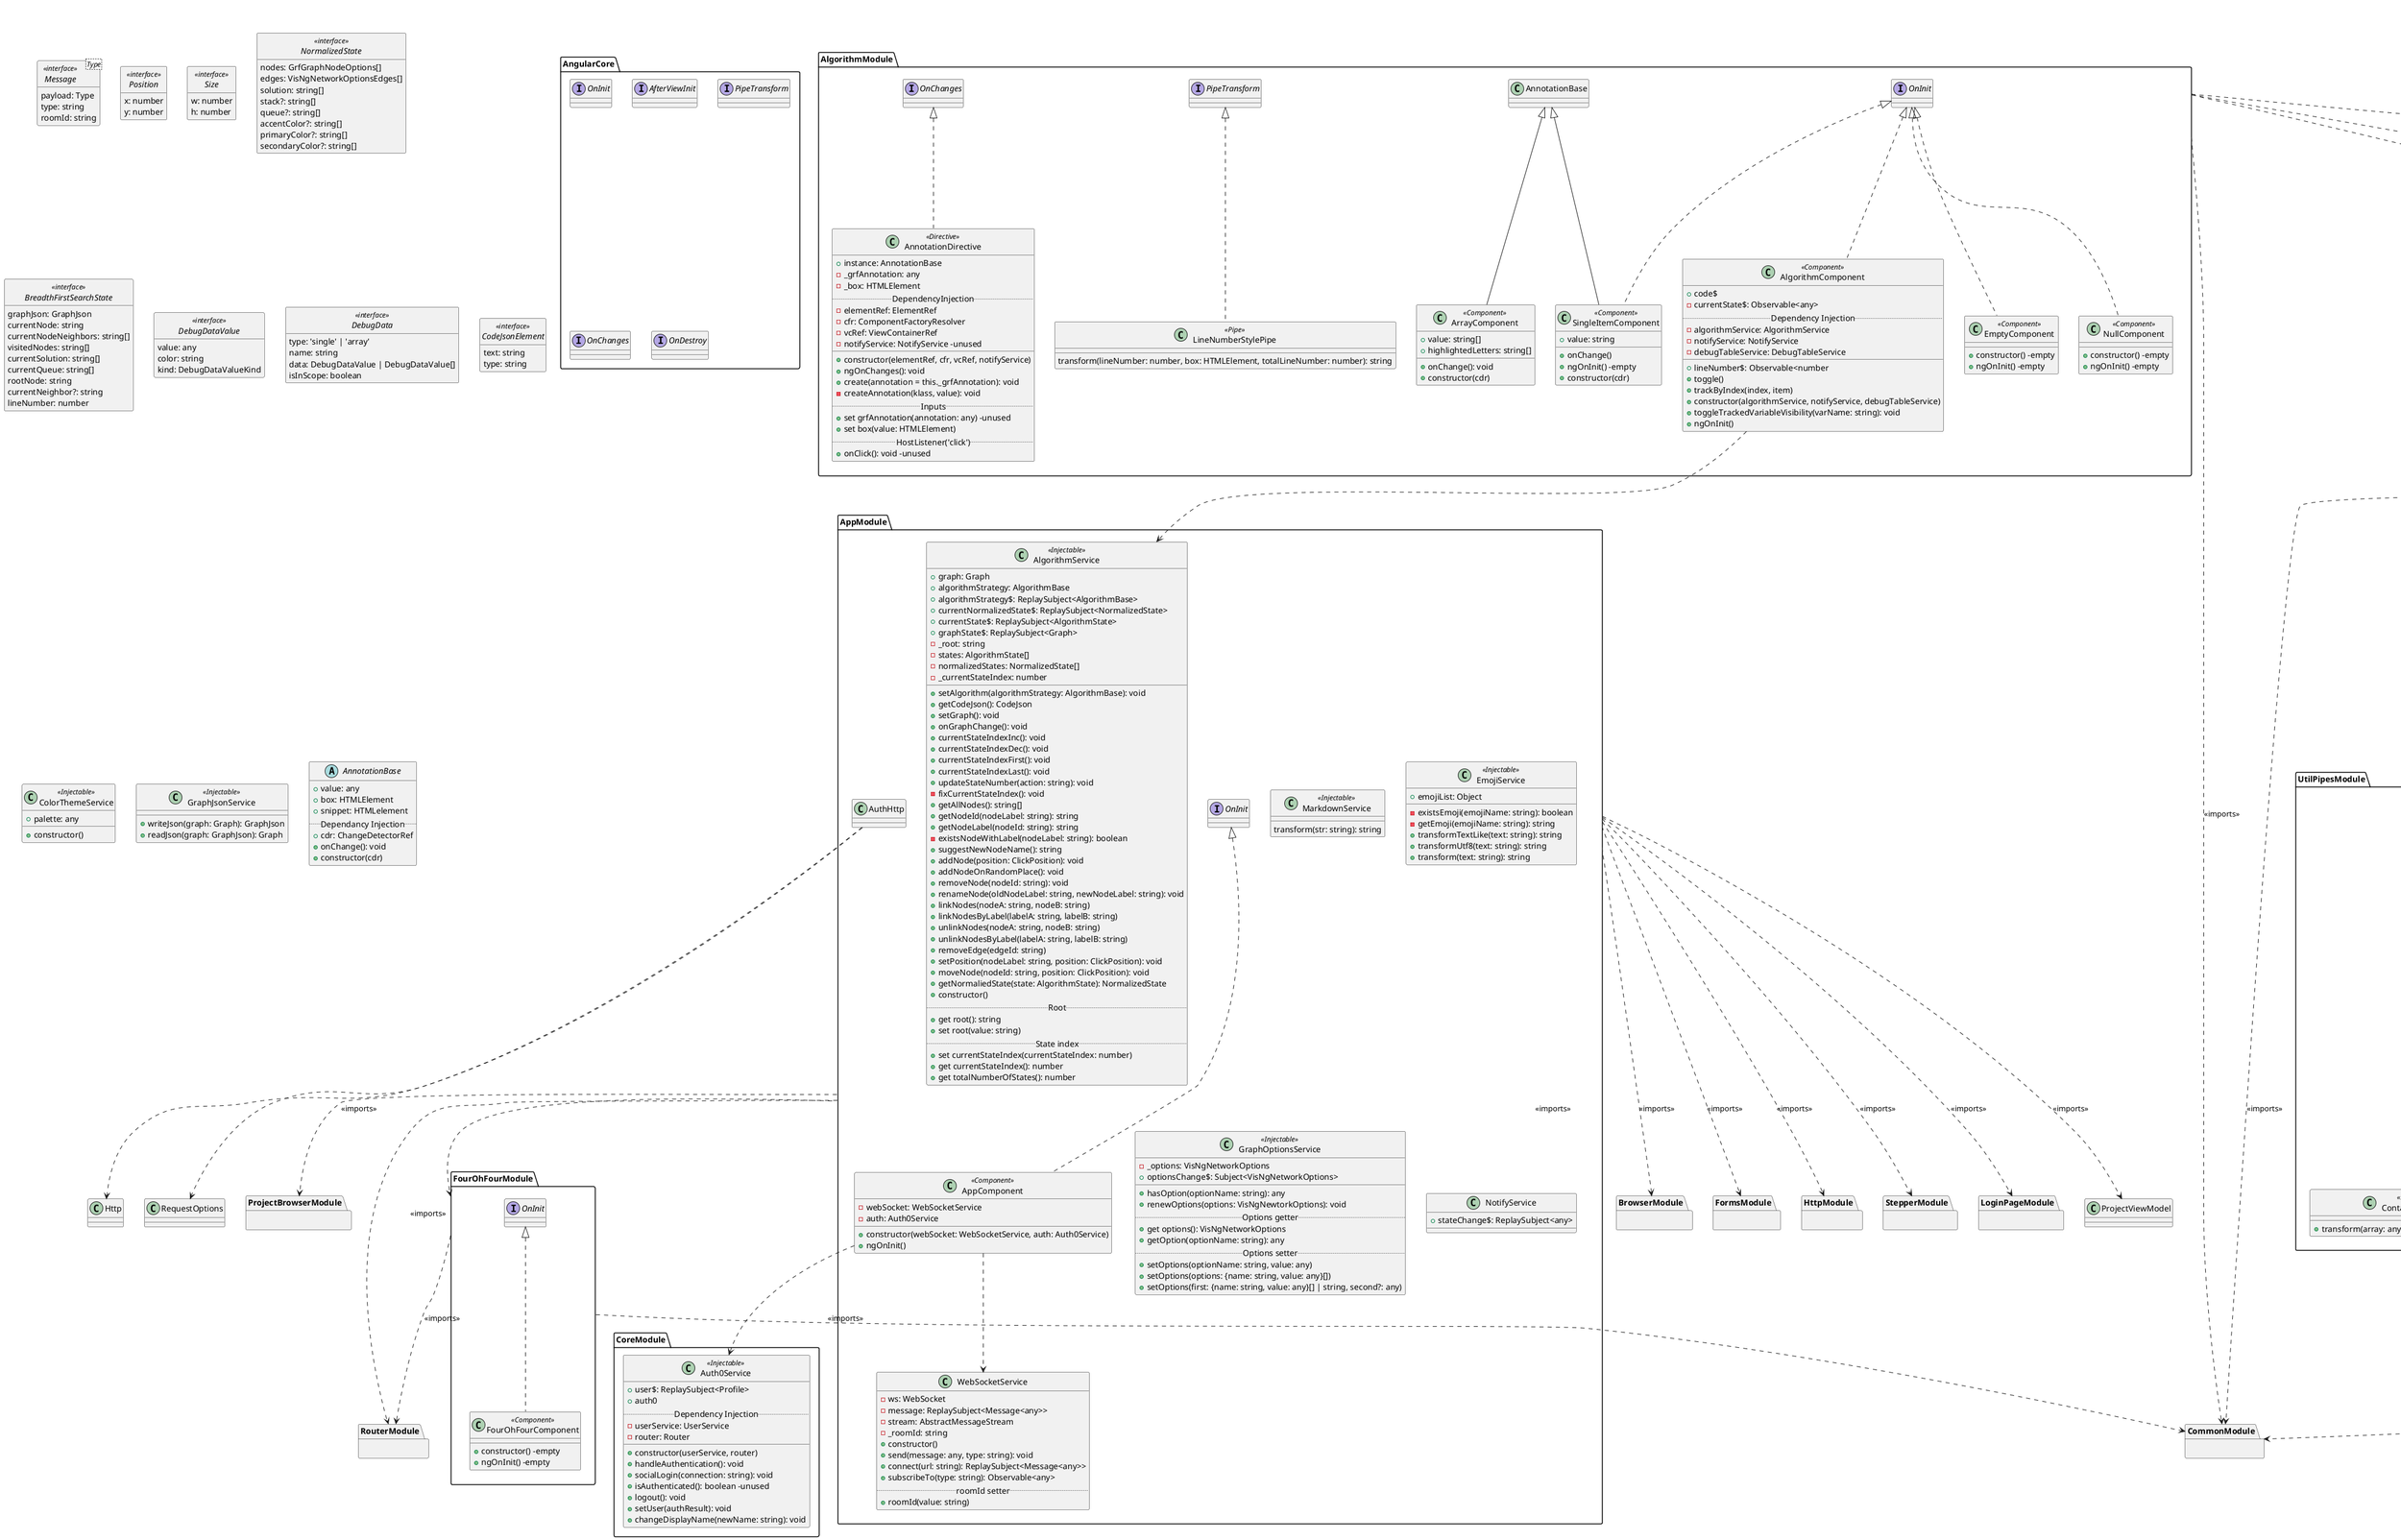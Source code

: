 @startuml

'providers and declarations belong to the module
'imports are dependencies
'module classes aren't shown
'components have <<component>> stereotype
'services have <<injectable>> stereotype
'our own interfaces have <<interface>> stereotype without I icon

together {
    interface Message<Type> <<interface>> {
        payload: Type
        type: string
        roomId: string
    }

    interface Position <<interface>> {
        x: number
        y: number
    }

    interface Size <<interface>> {
        w: number
        h: number
    }

    interface NormalizedState <<interface>> {
        nodes: GrfGraphNodeOptions[]
        edges: VisNgNetworkOptionsEdges[]
        solution: string[]
        stack?: string[]
        queue?: string[]
        accentColor?: string[]
        primaryColor?: string[]
        secondaryColor?: string[]
    }

    interface BreadthFirstSearchState <<interface>> {
        graphJson: GraphJson
        currentNode: string
        currentNodeNeighbors: string[]
        visitedNodes: string[]
        currentSolution: string[]
        currentQueue: string[]
        rootNode: string
        currentNeighbor?: string
        lineNumber: number
    }

    interface DebugDataValue <<interface>> {
        value: any
        color: string
        kind: DebugDataValueKind
    }

    interface DebugData <<interface>> {
        type: 'single' | 'array'
        name: string
        data: DebugDataValue | DebugDataValue[]
        isInScope: boolean
    }

    interface CodeJsonElement <<interface>> {
        text: string
        type: string
    }
}

class ColorThemeService <<Injectable>> {
    +palette: any
    +constructor()
}

class GraphJsonService <<Injectable>> {
    +writeJson(graph: Graph): GraphJson
    +readJson(graph: GraphJson): Graph
}

package AngularCore <<Folder>> {
    interface OnInit
    interface AfterViewInit
    interface PipeTransform
    interface OnChanges
    interface OnDestroy
}

package BrowserModule{}
package FormsModule{}
package HttpModule{}
package StepperModule{}
package ProjectViewModule{}
package ProjectBrowserModule{}
package RouterModule{}
package CommonModule{}
package GraphModule{}
package JdenticonModule{}
package MatrixModule{}
package ChatModule{}
package TabsModule{}
package ToastModule{}
package UserInterfaceModule{}

package FourOhFourModule {
    class FourOhFourComponent <<Component>> implements OnInit {
        +constructor() -empty
        +ngOnInit() -empty
    }
}

package UtilPipesModule {
    class ContainsPipe <<Pipe>> implements PipeTransform{
        +transform(array: any[], element: any): any
    }

    class OrderedArrayPipe <<Pipe>> implements PipeTransform{
        +transform(length: number): number[]
    }

    class PercentagePipe <<Pipe>> implements PipeTransform{
        +transform(value: number, totalValue: number): string
    }

    class ObjectPipe <<Pipe>> implements PipeTransform{
        +transform(object: {}): {key: string, value: any}[]
    }

    class OnlyKeysPipe <<Pipe>> implements PipeTransform{
        +transform(keyValuePairs: {key: string, value: any}[], forbiddenKeys: string[]): {key: string, value: any}[]
    }
}

package AppModule <<Folder>> {
    class AppComponent <<Component>> implements OnInit {
        'TODO represent DI somehow
        -webSocket: WebSocketService
        -auth: Auth0Service
        +constructor(webSocket: WebSocketService, auth: Auth0Service)
        +ngOnInit()
    }

    class AlgorithmService <<Injectable>> {
        +graph: Graph
        +algorithmStrategy: AlgorithmBase
        +algorithmStrategy$: ReplaySubject<AlgorithmBase>
        +currentNormalizedState$: ReplaySubject<NormalizedState>
        +currentState$: ReplaySubject<AlgorithmState>
        +graphState$: ReplaySubject<Graph>
        -_root: string
        -states: AlgorithmState[]
        -normalizedStates: NormalizedState[]
        -_currentStateIndex: number
        __
        +setAlgorithm(algorithmStrategy: AlgorithmBase): void
        +getCodeJson(): CodeJson
        +setGraph(): void
        +onGraphChange(): void
        +currentStateIndexInc(): void
        +currentStateIndexDec(): void
        +currentStateIndexFirst(): void
        +currentStateIndexLast(): void
        +updateStateNumber(action: string): void
        -fixCurrentStateIndex(): void
        +getAllNodes(): string[]
        +getNodeId(nodeLabel: string): string
        +getNodeLabel(nodeId: string): string
        -existsNodeWithLabel(nodeLabel: string): boolean
        +suggestNewNodeName(): string
        +addNode(position: ClickPosition): void
        +addNodeOnRandomPlace(): void
        +removeNode(nodeId: string): void
        +renameNode(oldNodeLabel: string, newNodeLabel: string): void
        +linkNodes(nodeA: string, nodeB: string)
        +linkNodesByLabel(labelA: string, labelB: string)
        +unlinkNodes(nodeA: string, nodeB: string)
        +unlinkNodesByLabel(labelA: string, labelB: string)
        +removeEdge(edgeId: string)
        +setPosition(nodeLabel: string, position: ClickPosition): void
        +moveNode(nodeId: string, position: ClickPosition): void
        +getNormaliedState(state: AlgorithmState): NormalizedState
        +constructor()
        .. Root ..
        +get root(): string
        +set root(value: string)
        ..State index..
        + set currentStateIndex(currentStateIndex: number)
        + get currentStateIndex(): number
        +get totalNumberOfStates(): number
    }

    class MarkdownService <<Injectable>> {
        transform(str: string): string
    }

    class EmojiService <<Injectable>> {
        +emojiList: Object
        -existsEmoji(emojiName: string): boolean
        -getEmoji(emojiName: string): string
        +transformTextLike(text: string): string
        +transformUtf8(text: string): string
        +transform(text: string): string
    }

    class GraphOptionsService <<Injectable>> {
        -_options: VisNgNetworkOptions
        +optionsChange$: Subject<VisNgNetworkOptions>
        __
        +hasOption(optionName: string): any
        +renewOptions(options: VisNgNewtorkOptions): void
        .. Options getter ..
        +get options(): VisNgNetworkOptions
        +getOption(optionName: string): any
        .. Options setter ..
        +setOptions(optionName: string, value: any)
        +setOptions(options: {name: string, value: any}[])
        +setOptions(first: {name: string, value: any}[] | string, second?: any)
    }

    class WebSocketService {
        -ws: WebSocket
        -message: ReplaySubject<Message<any>>
        -stream: AbstractMessageStream
        -_roomId: string
        +constructor()
        +send(message: any, type: string): void
        +connect(url: string): ReplaySubject<Message<any>>
        +subscribeTo(type: string): Observable<any>
        .. roomId setter ..
        +roomId(value: string)
    }

    class NotifyService {
        +stateChange$: ReplaySubject<any>
    }

    class AuthHttp

}

abstract class AnnotationBase {
    +value: any
    +box: HTMLElement
    +snippet: HTMLelement
    ..Dependancy Injection..
    +cdr: ChangeDetectorRef
    +onChange(): void
    +constructor(cdr)
}

package AlgorithmModule {
    class AlgorithmComponent <<Component>> implements OnInit {
        +code$
        -currentState$: Observable<any>
        ..Dependency Injection..
        -algorithmService: AlgorithmService
        -notifyService: NotifyService
        -debugTableService: DebugTableService
        __
        +lineNumber$: Observable<number
        +toggle()
        +trackByIndex(index, item)
        +constructor(algorithmService, notifyService, debugTableService)
        +toggleTrackedVariableVisibility(varName: string): void
        +ngOnInit()
    }

    class LineNumberStylePipe <<Pipe>> implements PipeTransform {
        transform(lineNumber: number, box: HTMLElement, totalLineNumber: number): string
    }

    class AnnotationDirective <<Directive>> implements OnChanges {
        +instance: AnnotationBase
        -_grfAnnotation: any
        -_box: HTMLElement
        ..DependencyInjection..
        -elementRef: ElementRef
        -cfr: ComponentFactoryResolver
        -vcRef: ViewContainerRef
        -notifyService: NotifyService -unused
        __
        +constructor(elementRef, cfr, vcRef, notifyService)
        +ngOnChanges(): void
        +create(annotation = this._grfAnnotation): void
        -createAnnotation(klass, value): void
        ..Inputs..
        +set grfAnnotation(annotation: any) -unused
        +set box(value: HTMLElement)
        ..HostListener('click')..
        +onClick(): void -unused
    }

    class ArrayComponent <<Component>> extends AnnotationBase {
        +value: string[]
        +highlightedLetters: string[]
        +onChange(): void
        +constructor(cdr)
    }

    class SingleItemComponent <<Component>> extends AnnotationBase implements OnInit {
        +value: string
        +onChange()
        +ngOnInit() -empty
        +constructor(cdr)
    }

    class EmptyComponent <<Component>> implements OnInit {
        +constructor() -empty
        +ngOnInit() -empty
    }

    class NullComponent <<Component>> implements OnInit {
        +constructor() -empty
        +ngOnInit() -empty
    }
}

package DoWeNeedIt? {

    class PopupComponent <<Component DoWeNeedIt?>>
    class PopupPositionPipe <<Pipe DoWeNeedIt?>>

    package AnnotationModule {
    '    do we need this?
        class AnnotationComponent <<Component>> {
        }

        class LineComponent <<Component>> {
        }

        class PolyLineComponent <<Component>> {
        }

        class CalloutLineComponent <<Component>> {
        }

        class ElementPositionPipe <<Pipe>> {
        }

        class GeometryService <<Injectable>> {
        }

        class CalloutLineService <<Injectable>>{
        }

        class ElementPositionService <<Injectable>> {
        }
    }
}

together {
    abstract class AlgorithmState {
        +_trackedVarsNames: string[]
        +_exportFunctions: Map<string, {params: string[], fn: Function}>
        +_kinds: Map<string, string>
        +graphJson: GraphJson
        +lineNumber: number
        __
        +constructor(graph: Graph, lineNumber: number)
        +getDebugColor(trackedVarName: string): any
        +getDebugData(): DebugData[]
        ..
        +getDefaultDebugColor(trackedVar: any)
        +getDefaultDebugScope(trackedVar: any)
        +getDefaultDebugType(trackedVar: any)
        +getDefaultDebugKind(trackedVar: any)
        +getDebugKind(trackedVar: any)
    }

    abstract class AlgorithmBase {
        +name: string
        +abbr: string
        +code: string
        +trackedVariables: string[]
        +normalize(state: AlgorithmState): NormalizedState
        +algorithmFunction(graph: Graph, rootId: string): AlgorithmState[]
        +getCodeJson(state: AlgorithmState, trackedVariables: string[]): CodeJson
    }

    class BreadhFirstSearchState extends AlgorithmState {
    '    how to annote decorators???
        +currentNode: string
        +neighbors: string[]
        +neighbor: string
        +visited: string[]
        +solution: string[]
        +queue: string[]
        +root: string
    }

    class BreadthFirstSearch extends AlgorithmBase {
        +normalize(state: BreadthFirstSearchState): NormalizedState
        -createNewState(currentNode: string,\
neighbors: string[],\
solution: string[],\
graph: Graph,\
visited: string[],\
queue: Queue<string>,\
root: string,\
lineNumber: number,\
currentNeighbor: string = undefined): BreadthFirstSearchState
        +algorithmFunction(graph: Graph, rootId: string): BreadthFirstSearchState[]
    }

    class DepthFirstSearchState extends AlgorithmState {
        +currentNode: string
        +neighbors: string[]
        +neighbor: string
        +visited: string[]
        +solution: string[]
        +stack: string[]
        +root: string
    }

    class DepthFirstSearch extends AlgorithmBase {
        +normalize(state: DepthFirstSearchState): NormalizedState
        +algorithmFunction(graph: Graph, rootId: string): DepthFirstSearchState[]
        -createNewState(currentNode: string,\
neighbors: string[],\
solution: string[],\
graph: Graph,\
visited: string[],\
queue: Queue<string>,\
root: string,\
lineNumber: number,\
currentNeighbor: string = undefined): DepthFirstSearchState
    }

    class DijkstraShortestPathDState extends AlgorithmState {
'        how to annote decorators???
        +root: string
        +Q: string[]
        +distance: string[][]
        +previous: string[][]
        +u: string
        +neighborEdges: string[]
        +edge: string[]
        +alt: number
    }

    class DijkstraShortestPath extends AlgorithmBase {
        +normalize(state: DijkstraShortestPathState): NormalizedState
        -cns(graph: Graph,\
lineNumber: number,\
Q: Set<string>,\
distance: Map<string, number>,\
previous: Map<string, string>,\
u: string,\
neighborEdges: GraphEdge[],\
edge: string,\
alt: number,\
root: string): DijkstraShortestPathState

    +algorithmFunction(graph: Graph, rootId: string): DijkstraShortestPathState[]
    }

}

package CoreModule {
    class Auth0Service <<Injectable>> {
        +user$: ReplaySubject<Profile>
        +auth0
        ..Dependency Injection..
        -userService: UserService
        -router: Router
        __
        +constructor(userService, router)
        +handleAuthentication(): void
        +socialLogin(connection: string): void
        +isAuthenticated(): boolean -unused
        +logout(): void
        +setUser(authResult): void
        +changeDisplayName(newName: string): void
    }
}


package LoginPageModule {
}

package DebugTableModule {
    class DebugTableComponent <<Component>> implements OnInit, OnDestroy{
        +debugData: any
        +trackedVars: string[]
        ..Dependency Injection..
        -_service: DebugTableService
        ..Input..
        +set state(state: any)
        __
        +trackBy(index: number, item: any): any
        +constructor(_service)
        +ngOnInit()
        +ngOnDestroy()
    }

    class NodeComponent <<Component>> implements OnInit{
        ..Input..
        +data: DebugDataValue
        __
        +constructor() -empty
        +ngOnInit() -empty
    }

    class ArrayOfNodesComponent <<Component>> implements OnInit {
        ..Input..
        +data: DebugDataValue[]
        __
        +track(index: number, item: DebugDataValue)
        +constructor() -empty
        +ngOnInit() -empty
    }

    class DebugValueComponent <<Component>> implements OnChanges {
        +isSingleValue: boolean
        +isArray: boolean
        ..Input..
        +data: any
        +constructor() -empty
        +ngOnChanges(): void
    }

    class FilterPipe <<Pipe>> implements PipeTransform {
        transform(debugData: DebugData[], names: string[]): DebugData[]
    }

    class DebugTableService <<Injectable>> {
        -_visibleVariables: string[]
        +visibleVariables$: BehaviorSubject<string[]>
        ..Dependency Injection..
        +algorithmService: AlgorithmService
        __
        -emitVisibleVariable(): void
        +setVisibleVariables(values: string[]): void
        +toggleVariable(varName: string): void
        +constructor(algorithmService)
    }
}

AppModule ..> BrowserModule : <<imports>>
AppModule ..> FormsModule : <<imports>>
AppModule ..> HttpModule : <<imports>>
AppModule ..> StepperModule : <<imports>>
AppModule ..> ProjectViewModel : <<imports>>
AppModule ..> ProjectBrowserModule : <<imports>>
AppModule ..> FourOhFourModule : <<imports>>
AppModule ..> RouterModule : <<imports>>
AppModule ..> LoginPageModule : <<imports>>

AlgorithmModule ..> CommonModule : <<imports>>
AlgorithmModule ..> UtilPipesModule : <<imports>>
AlgorithmModule ..> AnnotationModule : <<imports Is this needed?>>
AlgorithmModule ..> DebugTableModule : <<imports>>

DebugTableModule ..> CommonModule : <<imports>>
DebugTableModule ..> UtilPipesModule : <<imports>>

AppComponent ..> WebSocketService
AppComponent ..> Auth0Service

AlgorithmComponent ..> AlgorithmService

AuthHttp ..> Http
AuthHttp ..> RequestOptions

UtilPipesModule ..> CommonModule

FourOhFourModule ..> CommonModule : <<imports>>
FourOhFourModule ..> RouterModule : <<imports>>

hide <<interface>> circle
hide <<interface>> methods

@enduml